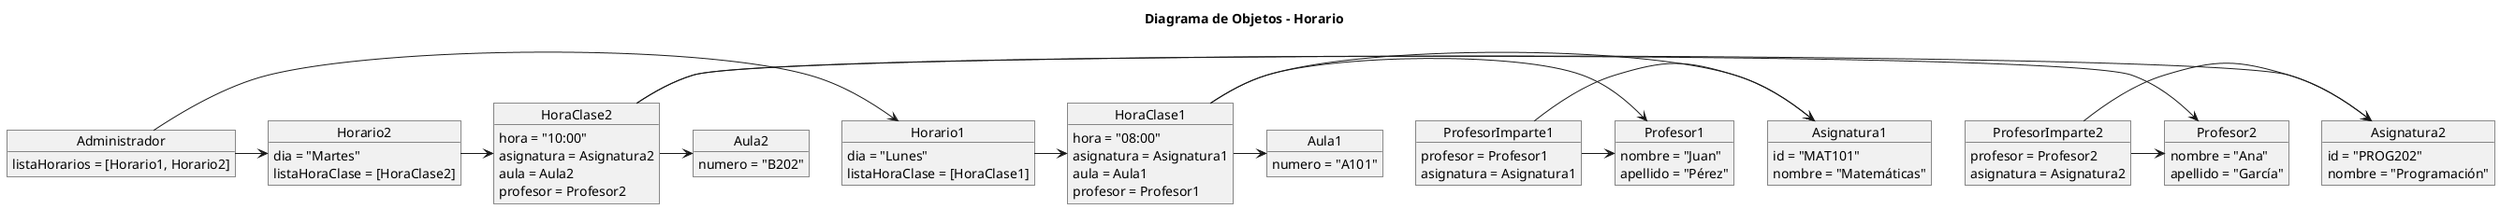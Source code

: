 @startuml
title Diagrama de Objetos - Horario

object Administrador {
  listaHorarios = [Horario1, Horario2]
}

object Profesor1 {
  nombre = "Juan"
  apellido = "Pérez"
}

object Profesor2 {
  nombre = "Ana"
  apellido = "García"
}

object Asignatura1 {
  id = "MAT101"
  nombre = "Matemáticas"
}

object Asignatura2 {
  id = "PROG202"
  nombre = "Programación"
}

object Aula1 {
  numero = "A101"
}

object Aula2 {
  numero = "B202"
}

object Horario1 {
  dia = "Lunes"
  listaHoraClase = [HoraClase1]
}

object Horario2 {
  dia = "Martes"
  listaHoraClase = [HoraClase2]
}

object HoraClase1 {
  hora = "08:00"
  asignatura = Asignatura1
  aula = Aula1
  profesor = Profesor1
}

object HoraClase2 {
  hora = "10:00"
  asignatura = Asignatura2
  aula = Aula2
  profesor = Profesor2
}

object ProfesorImparte1 {
  profesor = Profesor1
  asignatura = Asignatura1
}

object ProfesorImparte2 {
  profesor = Profesor2
  asignatura = Asignatura2
}

Administrador -> Horario1
Administrador -> Horario2

Horario1 -> HoraClase1
Horario2 -> HoraClase2

HoraClase1 -> Asignatura1
HoraClase1 -> Aula1
HoraClase1 -> Profesor1

HoraClase2 -> Asignatura2
HoraClase2 -> Aula2
HoraClase2 -> Profesor2

ProfesorImparte1 -> Profesor1
ProfesorImparte1 -> Asignatura1

ProfesorImparte2 -> Profesor2
ProfesorImparte2 -> Asignatura2
@enduml
